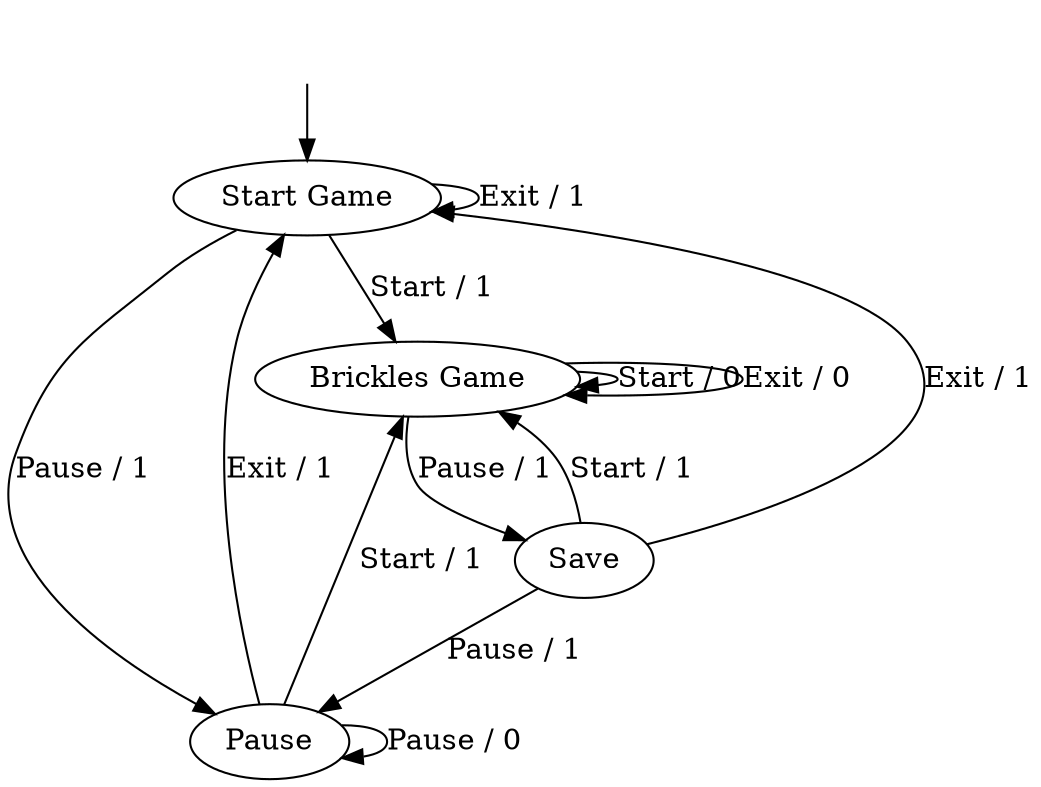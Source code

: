 digraph{
    	graph [version="brickles"];

__start0 [label="" shape="none"];
__start0 -> "Start Game";
"Start Game"
"Brickles Game"
"Pause"
"Save"

"Start Game" -> "Brickles Game" [label="Start / 1"]
"Start Game" -> "Start Game" [label="Exit / 1"]
"Start Game" -> "Pause" [label="Pause / 1"] 
"Brickles Game" -> "Brickles Game" [label="Start / 0"] 
"Brickles Game" -> "Brickles Game" [label="Exit / 0"]
"Brickles Game" -> "Save" [label="Pause / 1"]
"Pause"  -> "Brickles Game" [label="Start / 1"]
"Pause"  -> "Start Game" [label="Exit / 1"]
"Pause"  -> "Pause" [label="Pause / 0"]
"Save" -> "Brickles Game" [label="Start / 1"]
"Save" -> "Start Game" [label="Exit / 1"]
"Save" -> "Pause" [label="Pause / 1"]
}


